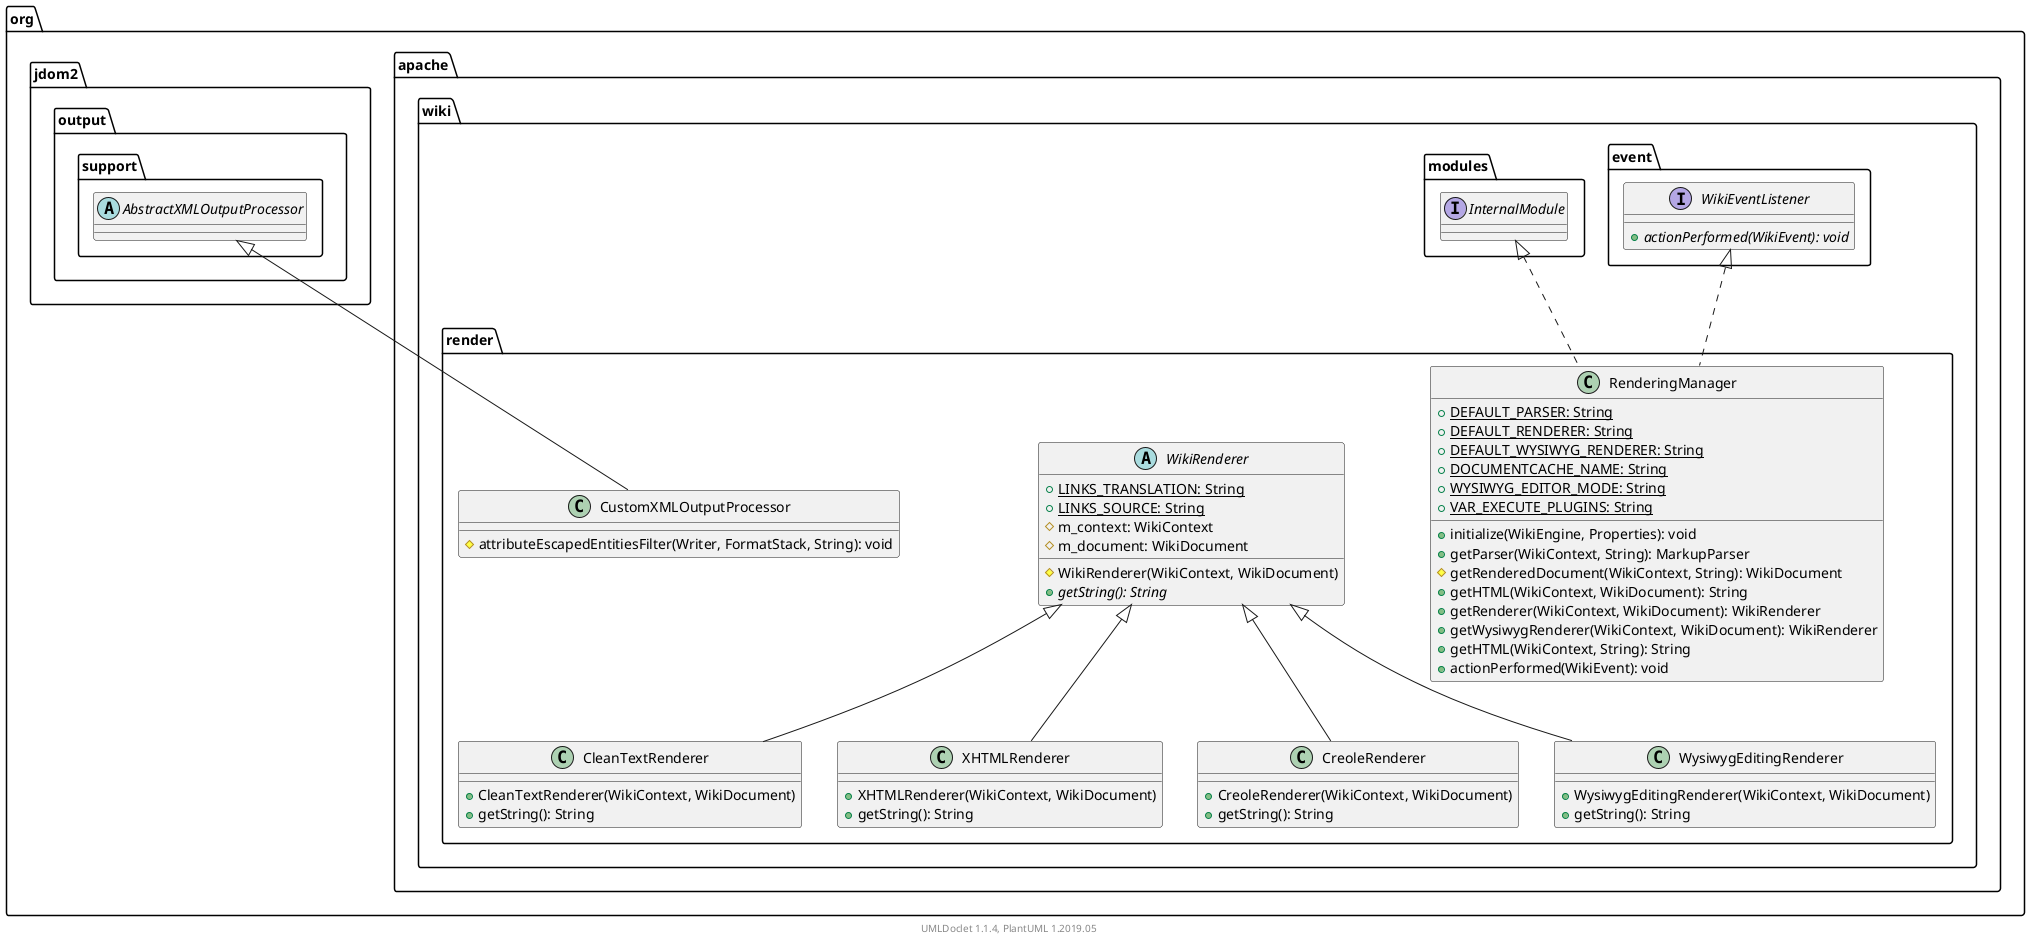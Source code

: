 @startuml

    namespace org.apache.wiki.render {

        class CustomXMLOutputProcessor [[CustomXMLOutputProcessor.html]] {
            #attributeEscapedEntitiesFilter(Writer, FormatStack, String): void
        }

        class CleanTextRenderer [[CleanTextRenderer.html]] {
            +CleanTextRenderer(WikiContext, WikiDocument)
            +getString(): String
        }

        class XHTMLRenderer [[XHTMLRenderer.html]] {
            +XHTMLRenderer(WikiContext, WikiDocument)
            +getString(): String
        }

        abstract class WikiRenderer [[WikiRenderer.html]] {
            {static} +LINKS_TRANSLATION: String
            {static} +LINKS_SOURCE: String
            #m_context: WikiContext
            #m_document: WikiDocument
            #WikiRenderer(WikiContext, WikiDocument)
            {abstract} +getString(): String
        }

        class RenderingManager [[RenderingManager.html]] {
            {static} +DEFAULT_PARSER: String
            {static} +DEFAULT_RENDERER: String
            {static} +DEFAULT_WYSIWYG_RENDERER: String
            {static} +DOCUMENTCACHE_NAME: String
            {static} +WYSIWYG_EDITOR_MODE: String
            {static} +VAR_EXECUTE_PLUGINS: String
            +initialize(WikiEngine, Properties): void
            +getParser(WikiContext, String): MarkupParser
            #getRenderedDocument(WikiContext, String): WikiDocument
            +getHTML(WikiContext, WikiDocument): String
            +getRenderer(WikiContext, WikiDocument): WikiRenderer
            +getWysiwygRenderer(WikiContext, WikiDocument): WikiRenderer
            +getHTML(WikiContext, String): String
            +actionPerformed(WikiEvent): void
        }

        class CreoleRenderer [[CreoleRenderer.html]] {
            +CreoleRenderer(WikiContext, WikiDocument)
            +getString(): String
        }

        class WysiwygEditingRenderer [[WysiwygEditingRenderer.html]] {
            +WysiwygEditingRenderer(WikiContext, WikiDocument)
            +getString(): String
        }

        abstract class org.jdom2.output.support.AbstractXMLOutputProcessor
        org.jdom2.output.support.AbstractXMLOutputProcessor <|-- CustomXMLOutputProcessor

        WikiRenderer <|-- CleanTextRenderer

        WikiRenderer <|-- XHTMLRenderer

        interface org.apache.wiki.event.WikiEventListener {
            {abstract} +actionPerformed(WikiEvent): void
        }
        org.apache.wiki.event.WikiEventListener <|.. RenderingManager

        interface org.apache.wiki.modules.InternalModule
        org.apache.wiki.modules.InternalModule <|.. RenderingManager

        WikiRenderer <|-- CreoleRenderer

        WikiRenderer <|-- WysiwygEditingRenderer

    }


    center footer UMLDoclet 1.1.4, PlantUML 1.2019.05
@enduml
